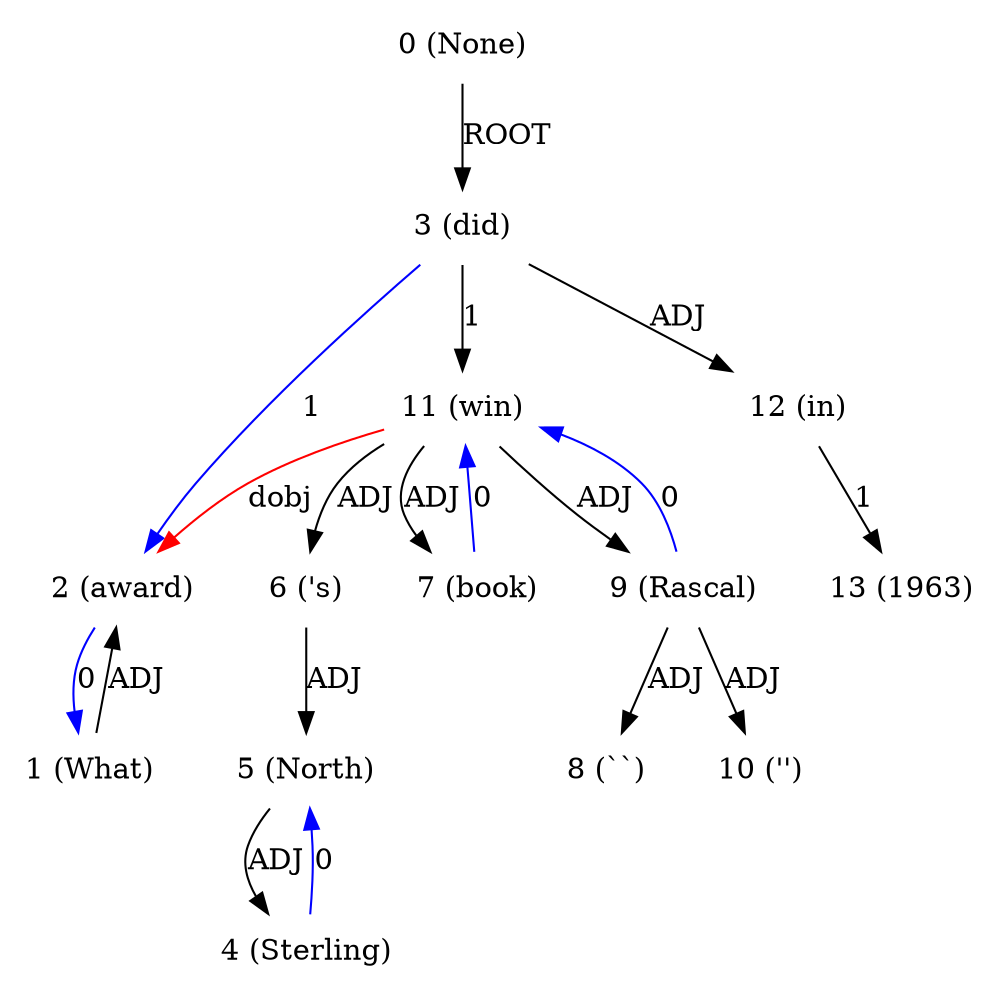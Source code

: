 digraph G{
edge [dir=forward]
node [shape=plaintext]

0 [label="0 (None)"]
0 -> 3 [label="ROOT"]
1 [label="1 (What)"]
1 -> 2 [label="ADJ"]
2 [label="2 (award)"]
2 -> 1 [label="0", color="blue"]
11 -> 2 [label="dobj", color="red"]
3 [label="3 (did)"]
3 -> 11 [label="1"]
3 -> 2 [label="1", color="blue"]
3 -> 12 [label="ADJ"]
4 [label="4 (Sterling)"]
4 -> 5 [label="0", color="blue"]
5 [label="5 (North)"]
5 -> 4 [label="ADJ"]
6 [label="6 ('s)"]
6 -> 5 [label="ADJ"]
7 [label="7 (book)"]
7 -> 11 [label="0", color="blue"]
8 [label="8 (``)"]
9 [label="9 (Rascal)"]
9 -> 11 [label="0", color="blue"]
9 -> 8 [label="ADJ"]
9 -> 10 [label="ADJ"]
10 [label="10 ('')"]
11 [label="11 (win)"]
11 -> 6 [label="ADJ"]
11 -> 7 [label="ADJ"]
11 -> 9 [label="ADJ"]
12 [label="12 (in)"]
12 -> 13 [label="1"]
13 [label="13 (1963)"]
}
